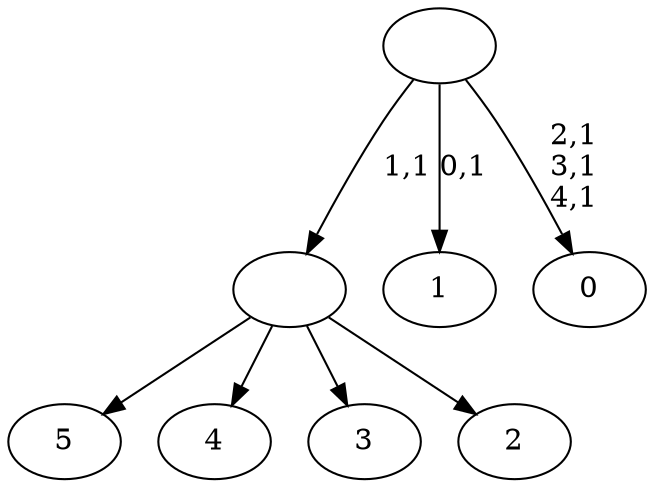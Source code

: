 digraph T {
	11 [label="5"]
	10 [label="4"]
	9 [label="3"]
	8 [label="2"]
	7 [label=""]
	6 [label="1"]
	4 [label="0"]
	0 [label=""]
	7 -> 11 [label=""]
	7 -> 10 [label=""]
	7 -> 9 [label=""]
	7 -> 8 [label=""]
	0 -> 4 [label="2,1\n3,1\n4,1"]
	0 -> 6 [label="0,1"]
	0 -> 7 [label="1,1"]
}
